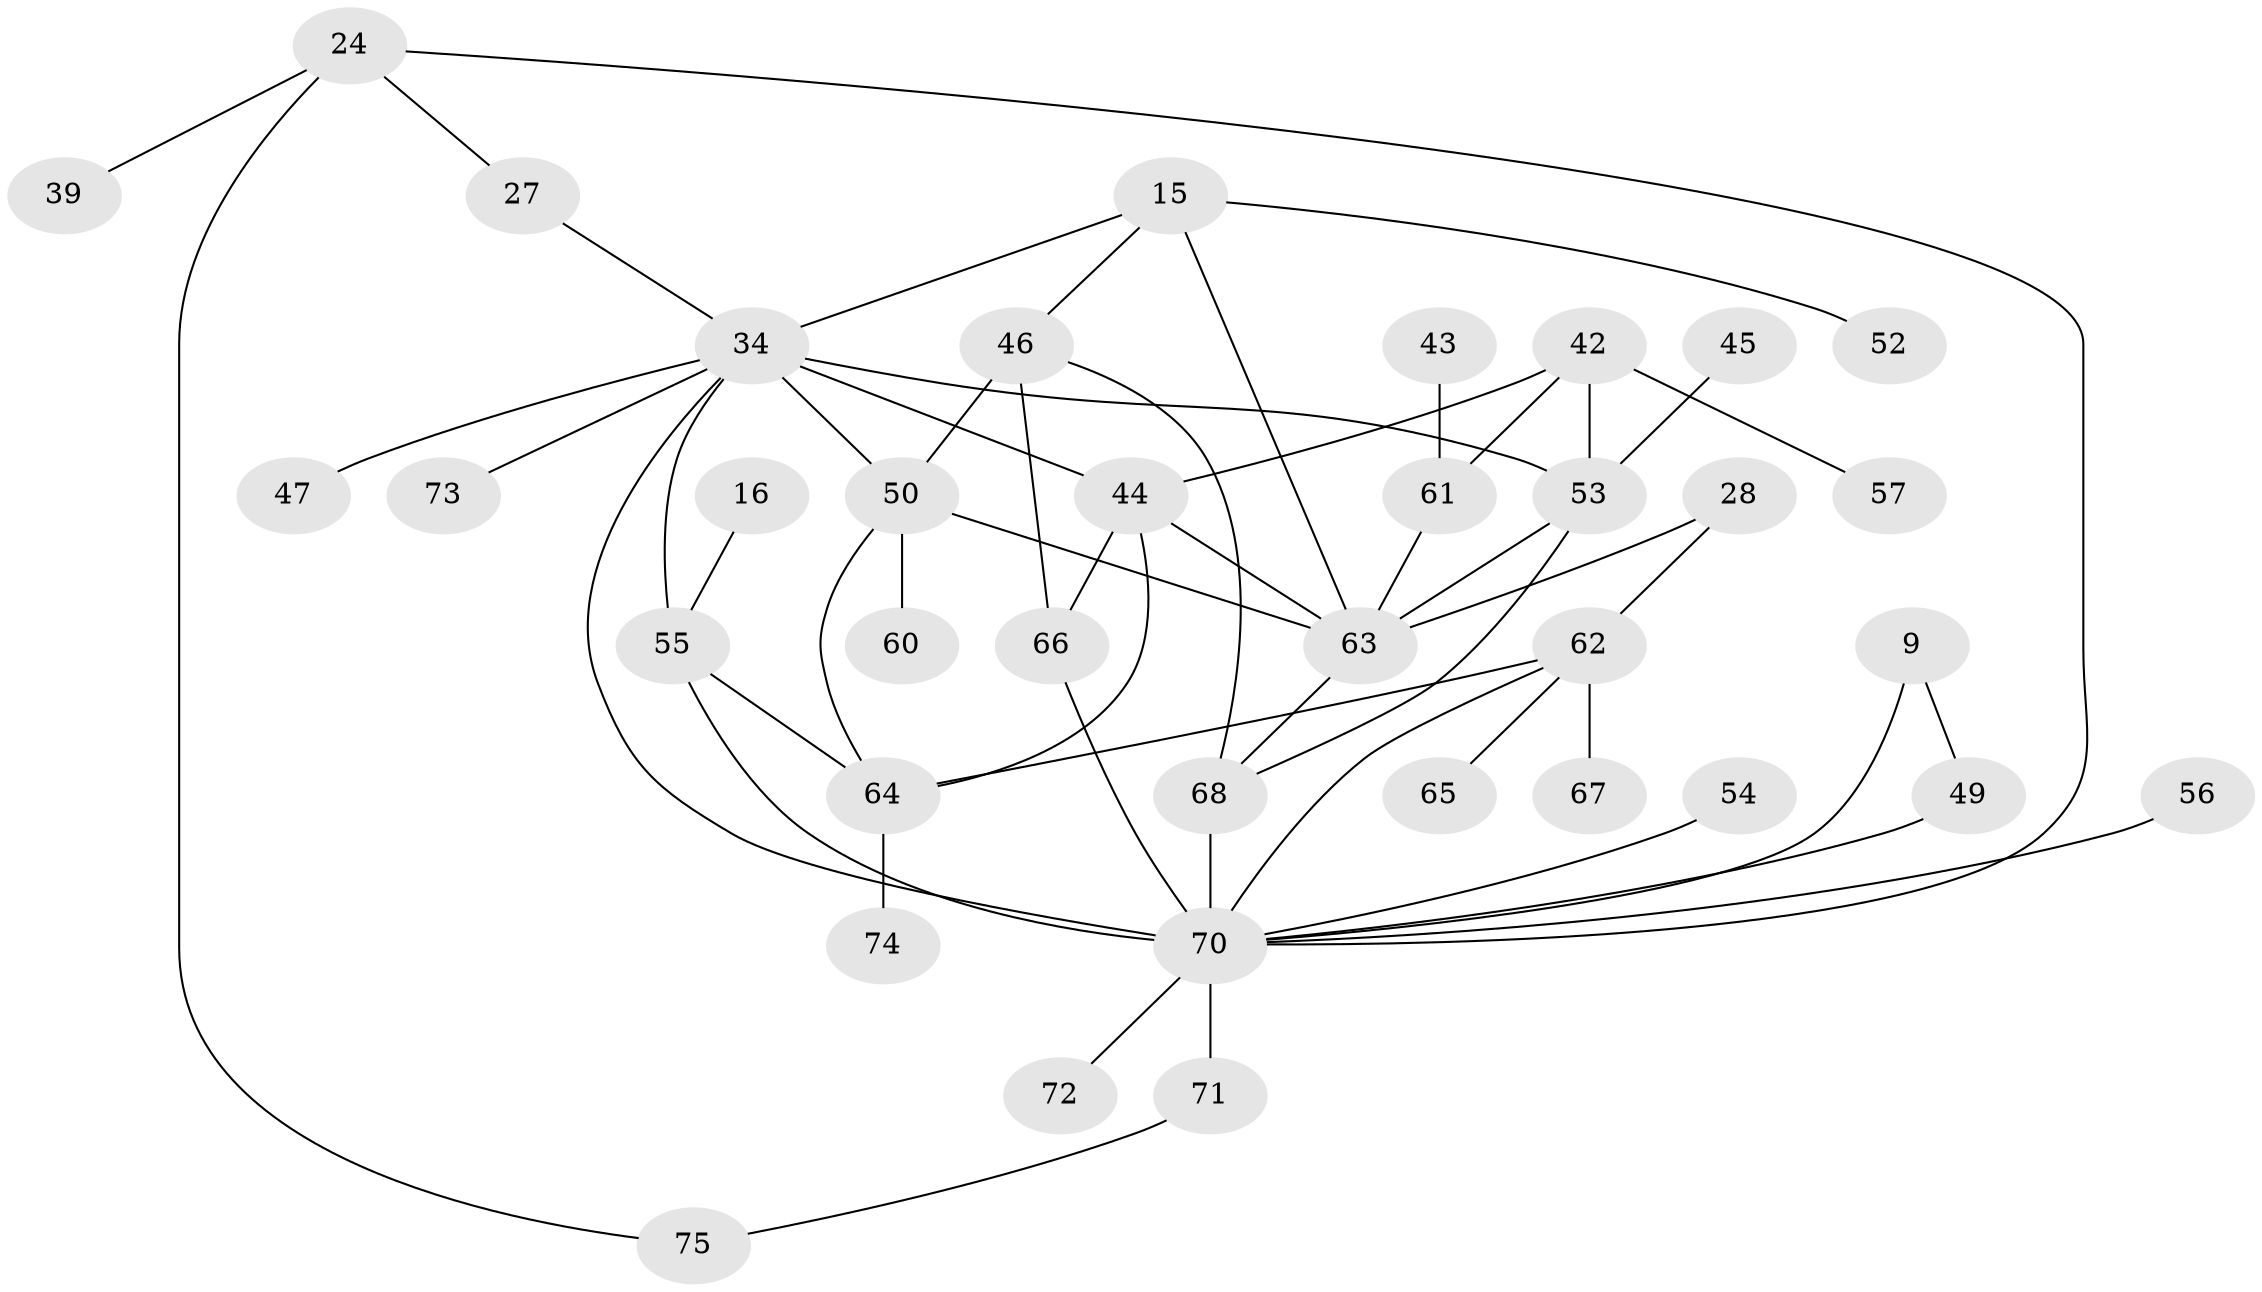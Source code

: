 // original degree distribution, {4: 0.18666666666666668, 6: 0.02666666666666667, 5: 0.10666666666666667, 3: 0.22666666666666666, 1: 0.25333333333333335, 2: 0.2}
// Generated by graph-tools (version 1.1) at 2025/42/03/09/25 04:42:56]
// undirected, 37 vertices, 55 edges
graph export_dot {
graph [start="1"]
  node [color=gray90,style=filled];
  9;
  15;
  16;
  24 [super="+17"];
  27;
  28;
  34 [super="+5"];
  39;
  42 [super="+29"];
  43;
  44 [super="+36"];
  45;
  46 [super="+21"];
  47;
  49 [super="+20"];
  50 [super="+48"];
  52;
  53 [super="+18+37"];
  54;
  55 [super="+12"];
  56;
  57;
  60;
  61 [super="+26"];
  62 [super="+40"];
  63 [super="+41+11"];
  64 [super="+22+51+59"];
  65;
  66 [super="+30"];
  67;
  68 [super="+3+58"];
  70 [super="+31+69"];
  71;
  72;
  73;
  74;
  75;
  9 -- 49 [weight=2];
  9 -- 70 [weight=2];
  15 -- 34;
  15 -- 52;
  15 -- 46;
  15 -- 63;
  16 -- 55;
  24 -- 27;
  24 -- 39;
  24 -- 75;
  24 -- 70;
  27 -- 34;
  28 -- 62;
  28 -- 63;
  34 -- 53 [weight=2];
  34 -- 73;
  34 -- 47;
  34 -- 70;
  34 -- 55;
  34 -- 44;
  34 -- 50;
  42 -- 57;
  42 -- 53 [weight=2];
  42 -- 61 [weight=2];
  42 -- 44;
  43 -- 61;
  44 -- 64;
  44 -- 66;
  44 -- 63;
  45 -- 53;
  46 -- 66 [weight=2];
  46 -- 68;
  46 -- 50;
  49 -- 70;
  50 -- 60;
  50 -- 63;
  50 -- 64;
  53 -- 68 [weight=2];
  53 -- 63;
  54 -- 70;
  55 -- 70 [weight=2];
  55 -- 64;
  56 -- 70;
  61 -- 63 [weight=2];
  62 -- 70;
  62 -- 65;
  62 -- 67;
  62 -- 64;
  63 -- 68;
  64 -- 74;
  66 -- 70;
  68 -- 70 [weight=3];
  70 -- 71;
  70 -- 72;
  71 -- 75;
}
